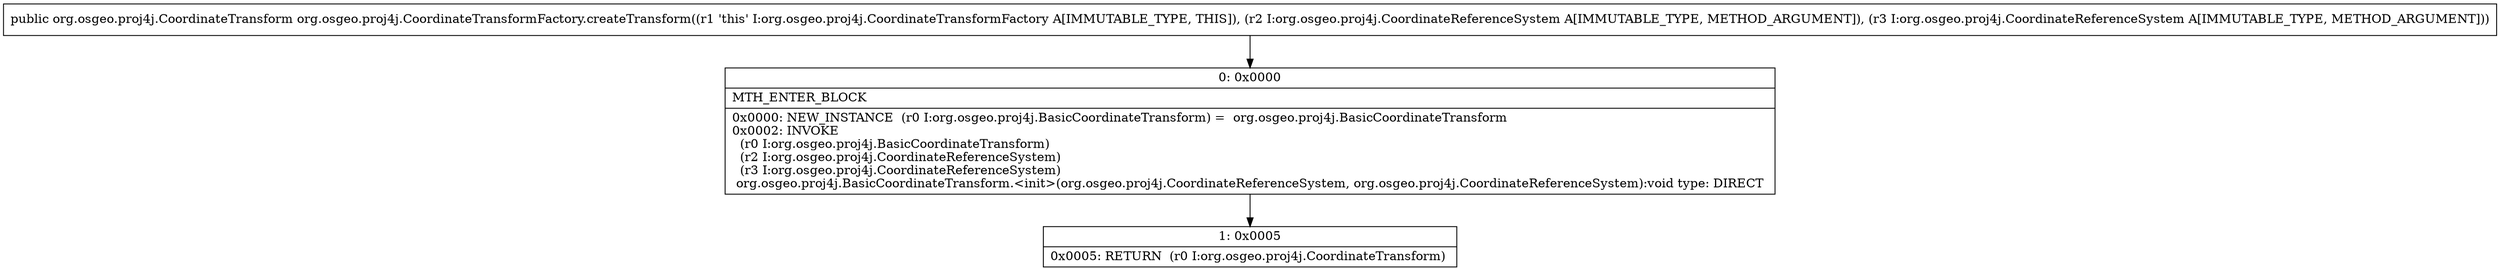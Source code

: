 digraph "CFG fororg.osgeo.proj4j.CoordinateTransformFactory.createTransform(Lorg\/osgeo\/proj4j\/CoordinateReferenceSystem;Lorg\/osgeo\/proj4j\/CoordinateReferenceSystem;)Lorg\/osgeo\/proj4j\/CoordinateTransform;" {
Node_0 [shape=record,label="{0\:\ 0x0000|MTH_ENTER_BLOCK\l|0x0000: NEW_INSTANCE  (r0 I:org.osgeo.proj4j.BasicCoordinateTransform) =  org.osgeo.proj4j.BasicCoordinateTransform \l0x0002: INVOKE  \l  (r0 I:org.osgeo.proj4j.BasicCoordinateTransform)\l  (r2 I:org.osgeo.proj4j.CoordinateReferenceSystem)\l  (r3 I:org.osgeo.proj4j.CoordinateReferenceSystem)\l org.osgeo.proj4j.BasicCoordinateTransform.\<init\>(org.osgeo.proj4j.CoordinateReferenceSystem, org.osgeo.proj4j.CoordinateReferenceSystem):void type: DIRECT \l}"];
Node_1 [shape=record,label="{1\:\ 0x0005|0x0005: RETURN  (r0 I:org.osgeo.proj4j.CoordinateTransform) \l}"];
MethodNode[shape=record,label="{public org.osgeo.proj4j.CoordinateTransform org.osgeo.proj4j.CoordinateTransformFactory.createTransform((r1 'this' I:org.osgeo.proj4j.CoordinateTransformFactory A[IMMUTABLE_TYPE, THIS]), (r2 I:org.osgeo.proj4j.CoordinateReferenceSystem A[IMMUTABLE_TYPE, METHOD_ARGUMENT]), (r3 I:org.osgeo.proj4j.CoordinateReferenceSystem A[IMMUTABLE_TYPE, METHOD_ARGUMENT])) }"];
MethodNode -> Node_0;
Node_0 -> Node_1;
}

